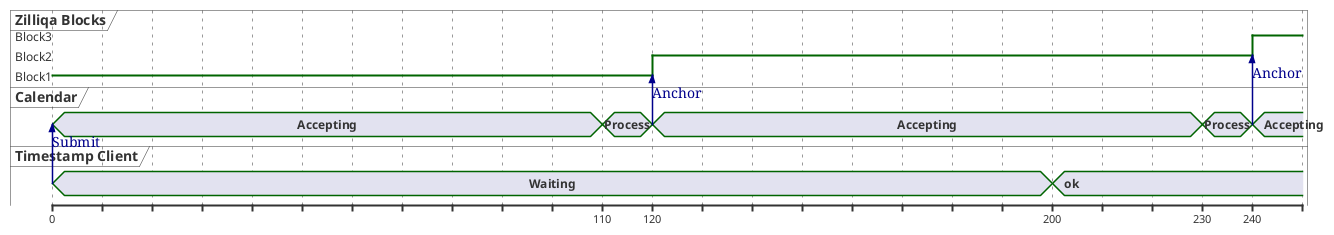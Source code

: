 @startuml
robust "Zilliqa Blocks" as ZB
concise "Calendar" as CAL
concise "Timestamp Client" as TC

 
@CAL
0 is Accepting
+110 is Process
+10 is Accepting
CAL -> ZB: Anchor
+110 is Process
+10 is Accepting
CAL -> ZB: Anchor

@TC
0 is Waiting
TC -> CAL: Submit
+200 is ok

@ZB
0 is Block1
+120 is Block2
+120 is Block3
@enduml